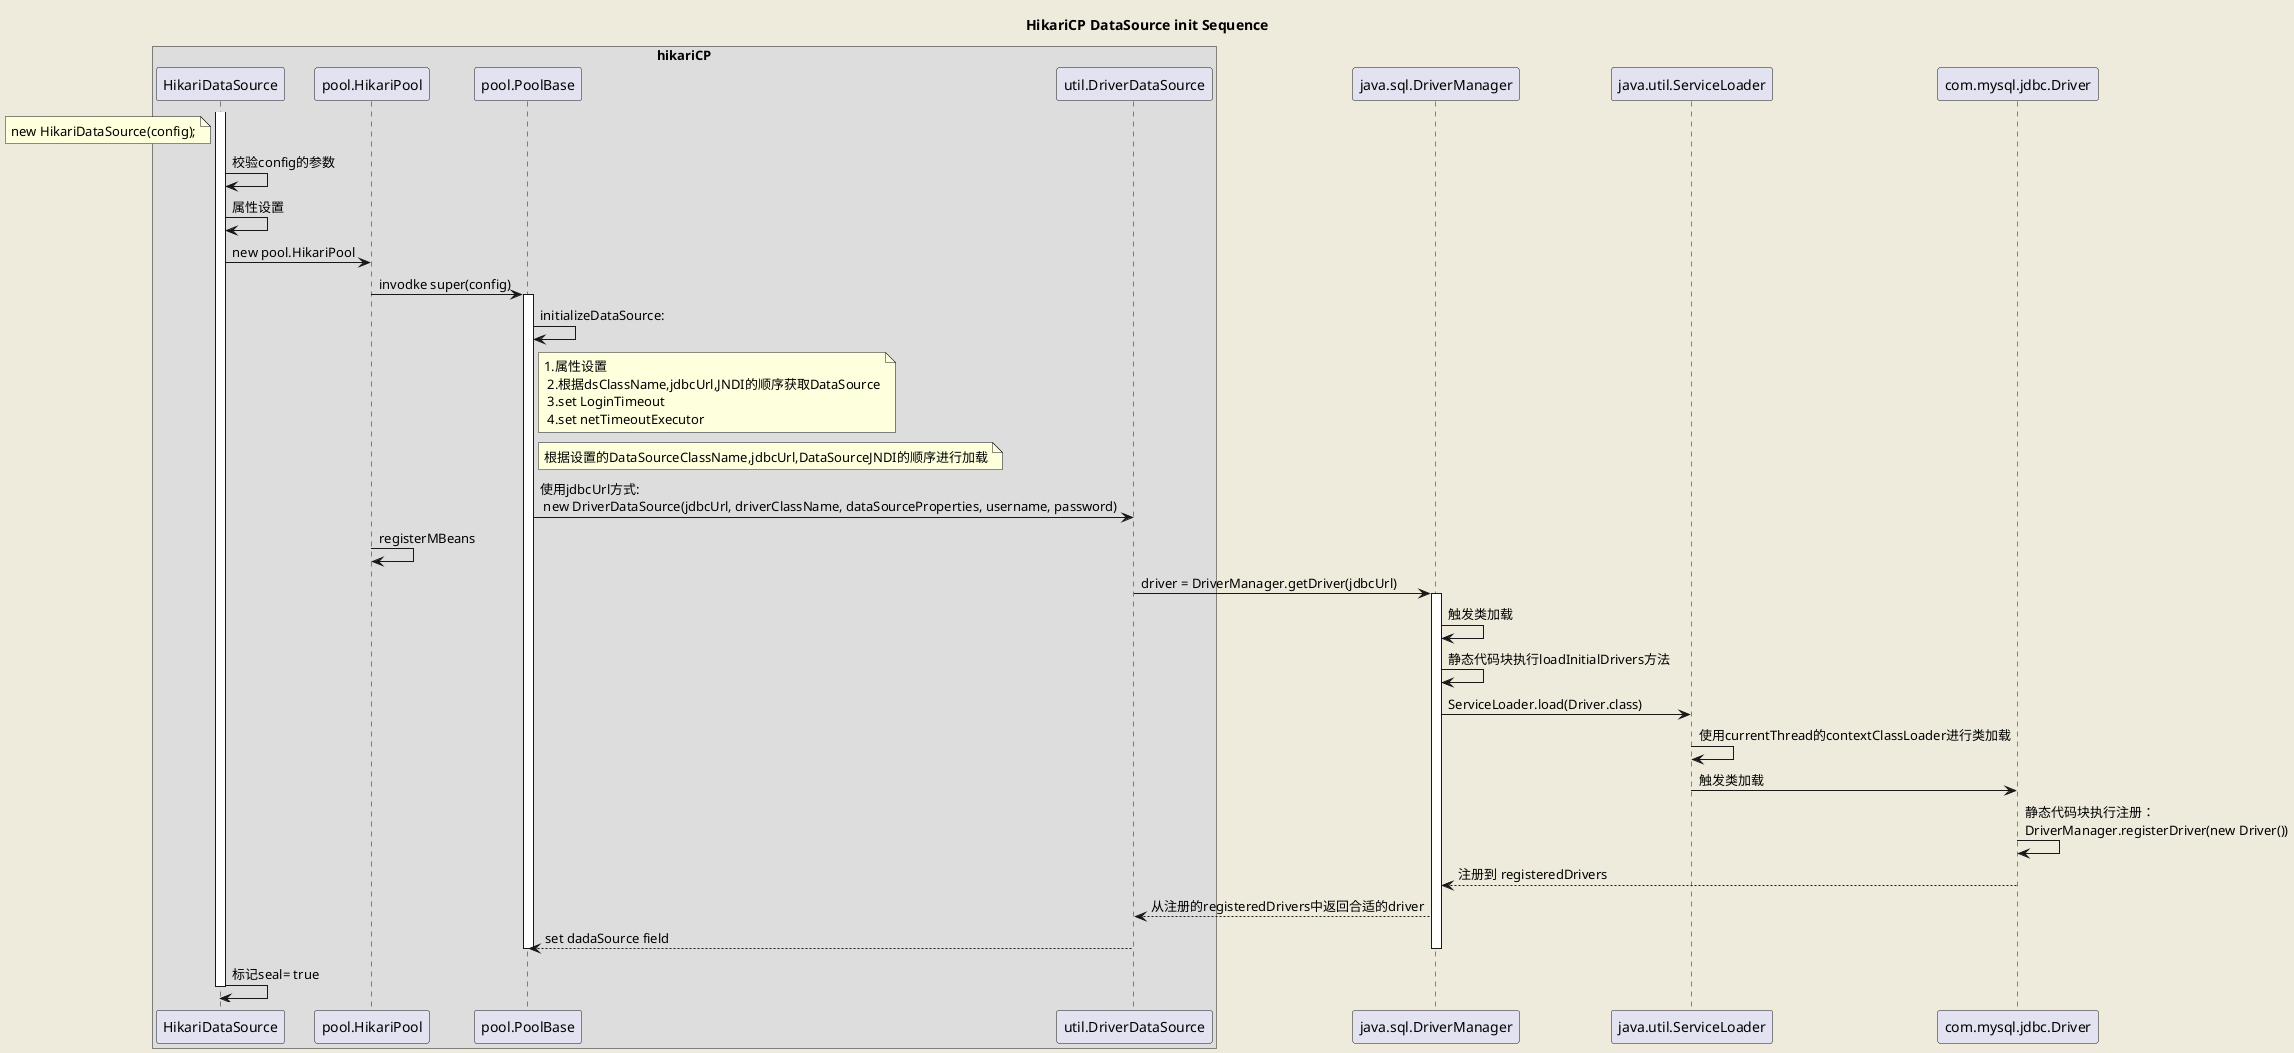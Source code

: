 @startuml
skinparam backgroundColor #EEEBDC

title HikariCP DataSource init Sequence
box "hikariCP"
note left of HikariDataSource:new HikariDataSource(config);
activate HikariDataSource
HikariDataSource -> HikariDataSource: 校验config的参数
HikariDataSource -> HikariDataSource: 属性设置
HikariDataSource->pool.HikariPool: new pool.HikariPool
pool.HikariPool->pool.PoolBase: invodke super(config)
activate pool.PoolBase
pool.PoolBase->pool.PoolBase: initializeDataSource:
note right of pool.PoolBase:  1.属性设置 \n 2.根据dsClassName,jdbcUrl,JNDI的顺序获取DataSource\n 3.set LoginTimeout \n 4.set netTimeoutExecutor
note right of pool.PoolBase: 根据设置的DataSourceClassName,jdbcUrl,DataSourceJNDI的顺序进行加载
pool.PoolBase->util.DriverDataSource: 使用jdbcUrl方式: \n new DriverDataSource(jdbcUrl, driverClassName, dataSourceProperties, username, password)
pool.HikariPool->pool.HikariPool: registerMBeans
end box

util.DriverDataSource->"java.sql.DriverManager" : driver = DriverManager.getDriver(jdbcUrl)

activate "java.sql.DriverManager"
"java.sql.DriverManager" -> "java.sql.DriverManager": 触发类加载
"java.sql.DriverManager" -> "java.sql.DriverManager": 静态代码块执行loadInitialDrivers方法
"java.sql.DriverManager" -> java.util.ServiceLoader: ServiceLoader.load(Driver.class)
java.util.ServiceLoader -> java.util.ServiceLoader: 使用currentThread的contextClassLoader进行类加载

"java.util.ServiceLoader" -> "com.mysql.jdbc.Driver":触发类加载
"com.mysql.jdbc.Driver" -> "com.mysql.jdbc.Driver": 静态代码块执行注册：\nDriverManager.registerDriver(new Driver())
"com.mysql.jdbc.Driver" --> "java.sql.DriverManager": 注册到 registeredDrivers
"java.sql.DriverManager" --> util.DriverDataSource: 从注册的registeredDrivers中返回合适的driver
util.DriverDataSource --> pool.PoolBase: set dadaSource field
deactivate "java.sql.DriverManager"

deactivate pool.PoolBase
HikariDataSource -> HikariDataSource: 标记seal= true
deactivate HikariDataSource
@enduml
